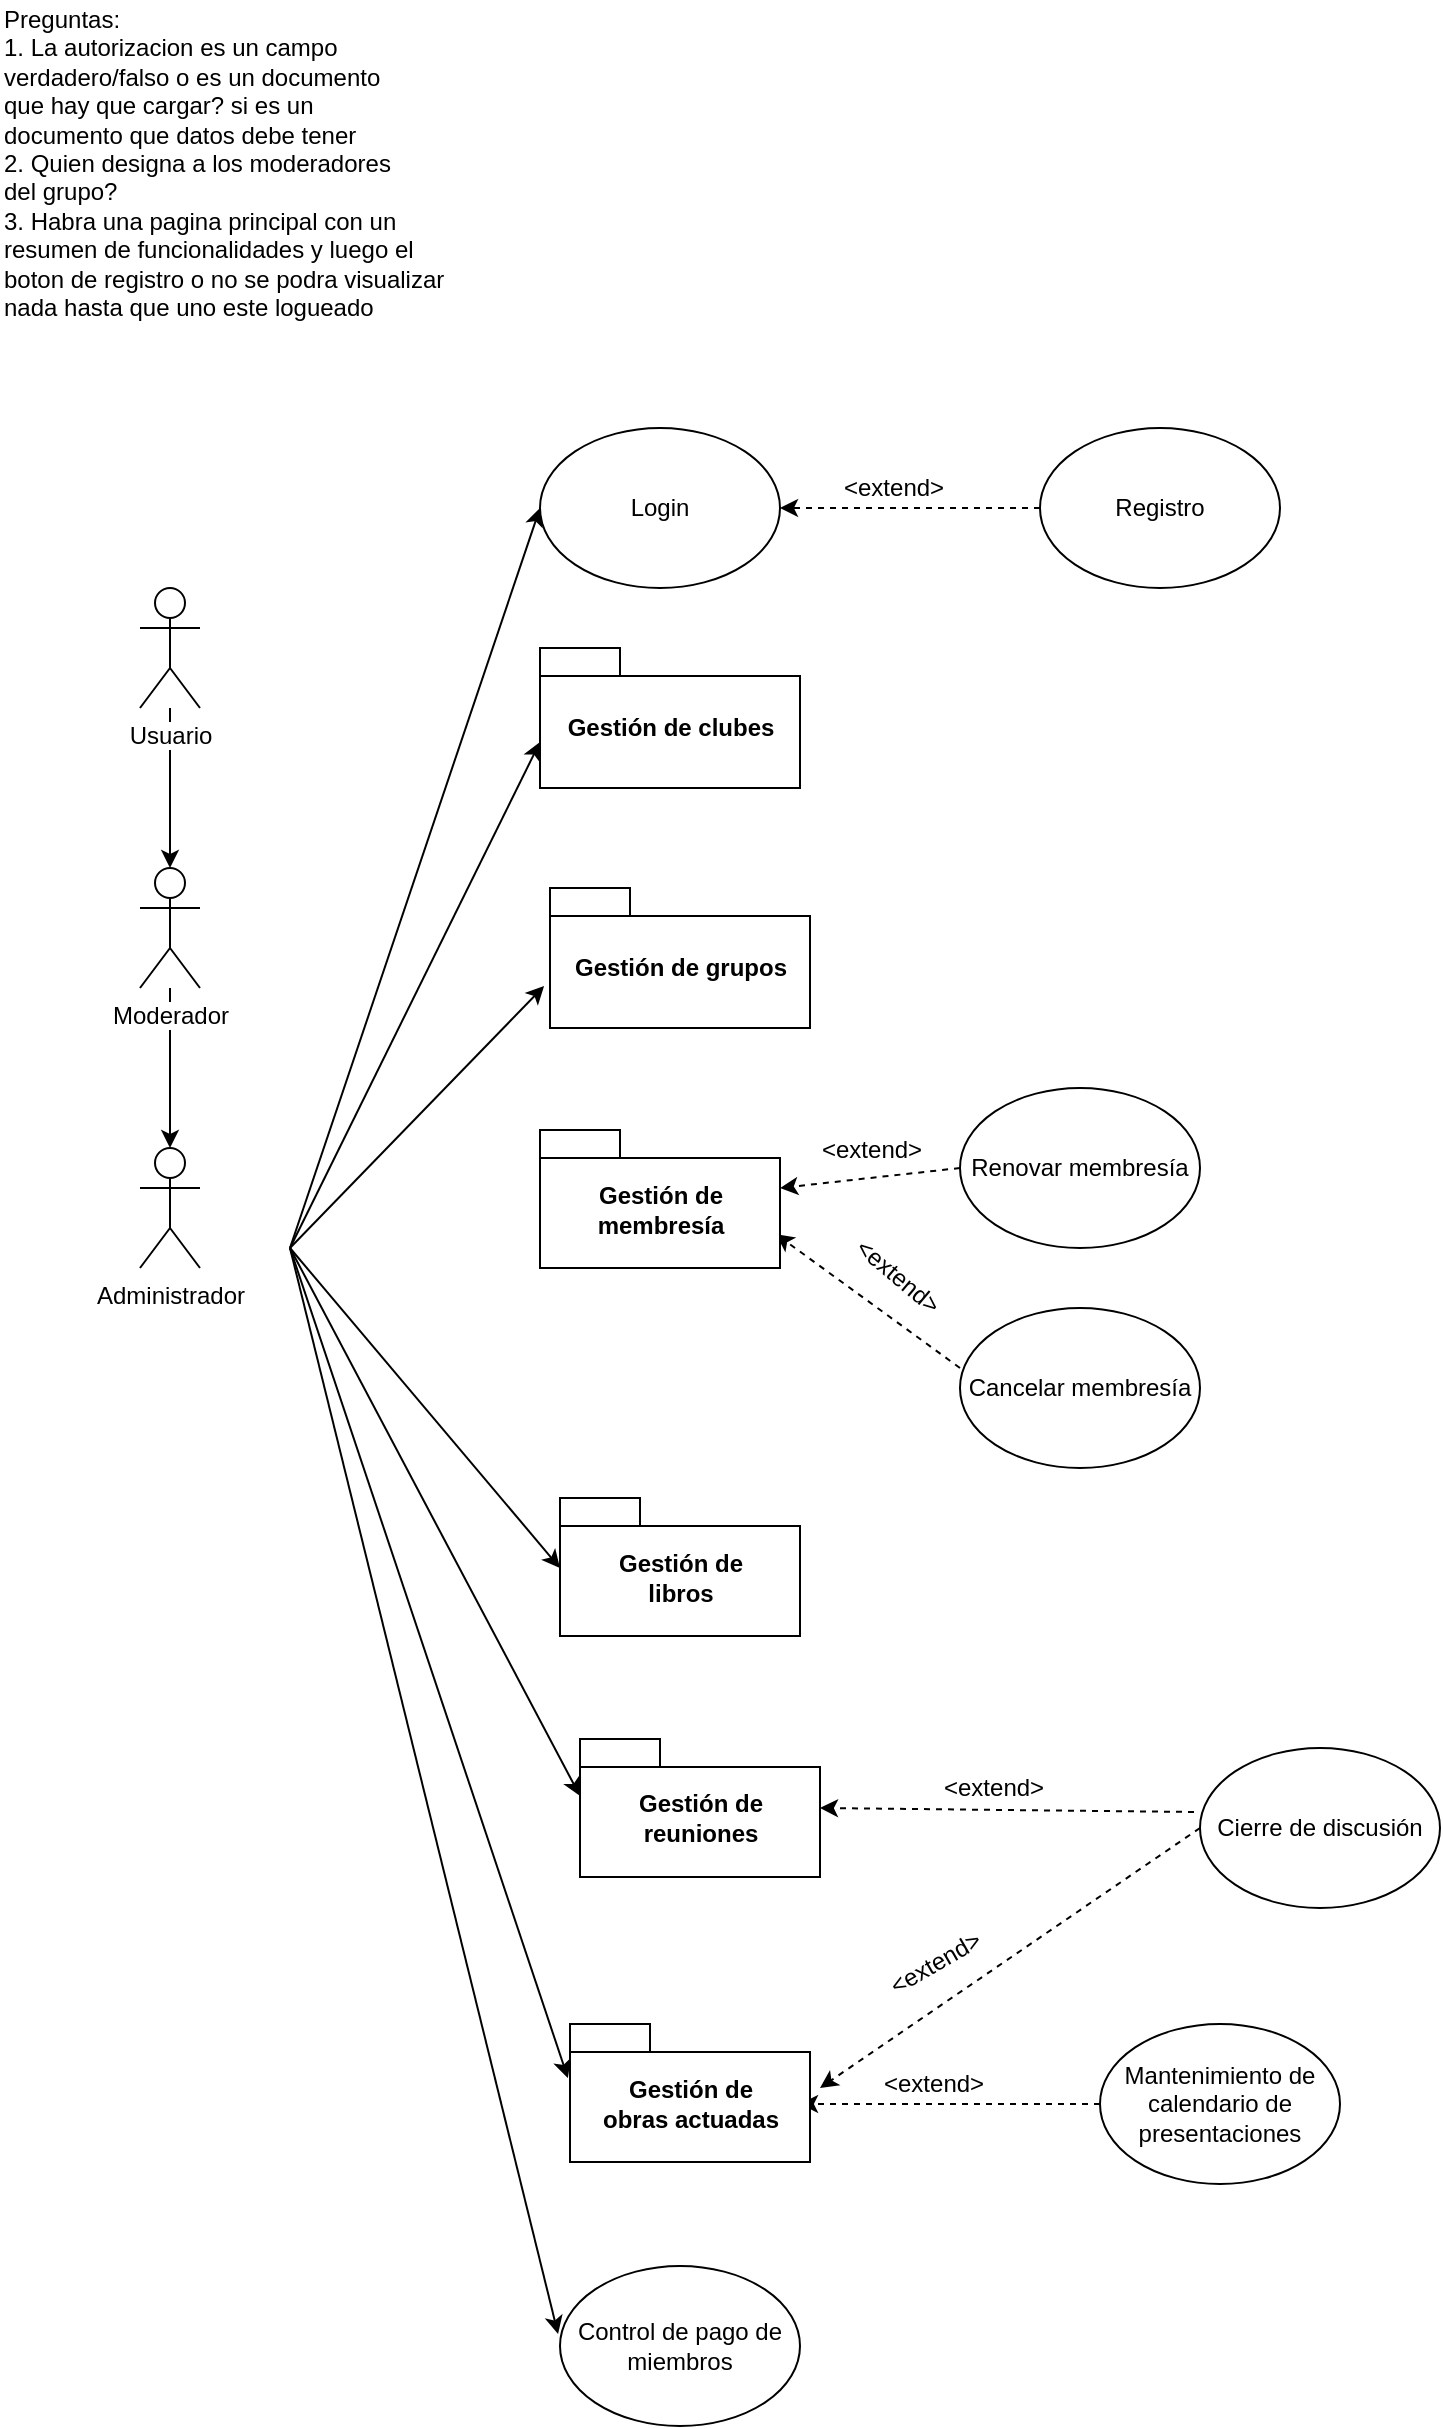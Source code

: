 <mxfile version="12.0.2" type="github" pages="1"><diagram id="7vVEWEeUO-7xJplOFc_i" name="Page-1"><mxGraphModel dx="828" dy="451" grid="1" gridSize="10" guides="1" tooltips="1" connect="1" arrows="1" fold="1" page="1" pageScale="1" pageWidth="850" pageHeight="1100" math="0" shadow="0"><root><mxCell id="0"/><mxCell id="1" parent="0"/><mxCell id="04WLmEVgEuAED4mvFsxP-9" value="" style="edgeStyle=orthogonalEdgeStyle;rounded=0;orthogonalLoop=1;jettySize=auto;html=1;" parent="1" source="04WLmEVgEuAED4mvFsxP-1" target="04WLmEVgEuAED4mvFsxP-8" edge="1"><mxGeometry relative="1" as="geometry"/></mxCell><mxCell id="04WLmEVgEuAED4mvFsxP-1" value="Usuario" style="shape=umlActor;verticalLabelPosition=bottom;labelBackgroundColor=#ffffff;verticalAlign=top;html=1;outlineConnect=0;" parent="1" vertex="1"><mxGeometry x="85" y="310" width="30" height="60" as="geometry"/></mxCell><mxCell id="04WLmEVgEuAED4mvFsxP-24" value="" style="edgeStyle=orthogonalEdgeStyle;rounded=0;orthogonalLoop=1;jettySize=auto;html=1;" parent="1" source="04WLmEVgEuAED4mvFsxP-8" target="04WLmEVgEuAED4mvFsxP-23" edge="1"><mxGeometry relative="1" as="geometry"/></mxCell><mxCell id="04WLmEVgEuAED4mvFsxP-8" value="Moderador" style="shape=umlActor;verticalLabelPosition=bottom;labelBackgroundColor=#ffffff;verticalAlign=top;html=1;outlineConnect=0;" parent="1" vertex="1"><mxGeometry x="85" y="450" width="30" height="60" as="geometry"/></mxCell><mxCell id="04WLmEVgEuAED4mvFsxP-23" value="Administrador" style="shape=umlActor;verticalLabelPosition=bottom;labelBackgroundColor=#ffffff;verticalAlign=top;html=1;outlineConnect=0;" parent="1" vertex="1"><mxGeometry x="85" y="590" width="30" height="60" as="geometry"/></mxCell><mxCell id="04WLmEVgEuAED4mvFsxP-16" value="Preguntas:&lt;br&gt;1. La autorizacion es un campo&amp;nbsp;&lt;br&gt;verdadero/falso o es un documento&lt;br&gt;que hay que cargar? si es un&lt;br&gt;documento que datos debe tener&lt;br&gt;2. Quien designa a los moderadores&lt;br&gt;del grupo?&lt;br&gt;3. Habra una pagina principal con un&lt;br&gt;resumen de funcionalidades y luego el&lt;br&gt;boton de registro o no se podra visualizar&lt;br&gt;nada hasta que&amp;nbsp;uno este logueado" style="text;html=1;resizable=0;points=[];autosize=1;align=left;verticalAlign=top;spacingTop=-4;" parent="1" vertex="1"><mxGeometry x="15" y="16" width="240" height="150" as="geometry"/></mxCell><mxCell id="04WLmEVgEuAED4mvFsxP-17" value="Renovar membresía" style="ellipse;whiteSpace=wrap;html=1;" parent="1" vertex="1"><mxGeometry x="495" y="560" width="120" height="80" as="geometry"/></mxCell><mxCell id="04WLmEVgEuAED4mvFsxP-18" value="Cancelar membresía" style="ellipse;whiteSpace=wrap;html=1;" parent="1" vertex="1"><mxGeometry x="495" y="670" width="120" height="80" as="geometry"/></mxCell><mxCell id="04WLmEVgEuAED4mvFsxP-28" value="Cierre de discusión" style="ellipse;whiteSpace=wrap;html=1;" parent="1" vertex="1"><mxGeometry x="615" y="890" width="120" height="80" as="geometry"/></mxCell><mxCell id="04WLmEVgEuAED4mvFsxP-30" value="Control de pago de miembros" style="ellipse;whiteSpace=wrap;html=1;" parent="1" vertex="1"><mxGeometry x="295" y="1149" width="120" height="80" as="geometry"/></mxCell><mxCell id="04WLmEVgEuAED4mvFsxP-31" value="Mantenimiento de calendario de presentaciones" style="ellipse;whiteSpace=wrap;html=1;" parent="1" vertex="1"><mxGeometry x="565" y="1028" width="120" height="80" as="geometry"/></mxCell><mxCell id="04WLmEVgEuAED4mvFsxP-32" value="Login" style="ellipse;whiteSpace=wrap;html=1;" parent="1" vertex="1"><mxGeometry x="285" y="230" width="120" height="80" as="geometry"/></mxCell><mxCell id="04WLmEVgEuAED4mvFsxP-33" value="Registro" style="ellipse;whiteSpace=wrap;html=1;" parent="1" vertex="1"><mxGeometry x="535" y="230" width="120" height="80" as="geometry"/></mxCell><mxCell id="04WLmEVgEuAED4mvFsxP-34" value="" style="endArrow=classic;html=1;entryX=0;entryY=0.5;entryDx=0;entryDy=0;" parent="1" edge="1"><mxGeometry width="50" height="50" relative="1" as="geometry"><mxPoint x="160" y="640" as="sourcePoint"/><mxPoint x="285" y="387" as="targetPoint"/></mxGeometry></mxCell><mxCell id="04WLmEVgEuAED4mvFsxP-35" value="" style="endArrow=classic;html=1;entryX=0.017;entryY=0.613;entryDx=0;entryDy=0;entryPerimeter=0;" parent="1" edge="1"><mxGeometry width="50" height="50" relative="1" as="geometry"><mxPoint x="160" y="640" as="sourcePoint"/><mxPoint x="287.04" y="509.04" as="targetPoint"/></mxGeometry></mxCell><mxCell id="04WLmEVgEuAED4mvFsxP-37" value="" style="endArrow=classic;html=1;entryX=0;entryY=0.5;entryDx=0;entryDy=0;" parent="1" edge="1"><mxGeometry width="50" height="50" relative="1" as="geometry"><mxPoint x="160" y="640" as="sourcePoint"/><mxPoint x="295" y="800" as="targetPoint"/></mxGeometry></mxCell><mxCell id="04WLmEVgEuAED4mvFsxP-38" value="" style="endArrow=classic;html=1;entryX=0;entryY=0.5;entryDx=0;entryDy=0;" parent="1" target="04WLmEVgEuAED4mvFsxP-32" edge="1"><mxGeometry width="50" height="50" relative="1" as="geometry"><mxPoint x="160" y="640" as="sourcePoint"/><mxPoint x="295" y="1380" as="targetPoint"/></mxGeometry></mxCell><mxCell id="04WLmEVgEuAED4mvFsxP-39" value="" style="endArrow=classic;html=1;entryX=-0.008;entryY=0.425;entryDx=0;entryDy=0;entryPerimeter=0;" parent="1" target="04WLmEVgEuAED4mvFsxP-30" edge="1"><mxGeometry width="50" height="50" relative="1" as="geometry"><mxPoint x="160" y="640" as="sourcePoint"/><mxPoint x="310" y="1350" as="targetPoint"/></mxGeometry></mxCell><mxCell id="04WLmEVgEuAED4mvFsxP-40" value="" style="endArrow=classic;html=1;entryX=0;entryY=0.425;entryDx=0;entryDy=0;entryPerimeter=0;" parent="1" edge="1"><mxGeometry width="50" height="50" relative="1" as="geometry"><mxPoint x="160" y="640" as="sourcePoint"/><mxPoint x="305" y="914" as="targetPoint"/></mxGeometry></mxCell><mxCell id="04WLmEVgEuAED4mvFsxP-41" value="" style="endArrow=classic;html=1;entryX=0.033;entryY=0.338;entryDx=0;entryDy=0;entryPerimeter=0;" parent="1" edge="1"><mxGeometry width="50" height="50" relative="1" as="geometry"><mxPoint x="160" y="640" as="sourcePoint"/><mxPoint x="298.96" y="1055.04" as="targetPoint"/></mxGeometry></mxCell><mxCell id="04WLmEVgEuAED4mvFsxP-42" value="" style="endArrow=classic;html=1;exitX=0;exitY=0.5;exitDx=0;exitDy=0;entryX=1;entryY=0.375;entryDx=0;entryDy=0;entryPerimeter=0;dashed=1;" parent="1" source="04WLmEVgEuAED4mvFsxP-17" edge="1"><mxGeometry width="50" height="50" relative="1" as="geometry"><mxPoint x="415" y="640" as="sourcePoint"/><mxPoint x="405" y="610" as="targetPoint"/></mxGeometry></mxCell><mxCell id="04WLmEVgEuAED4mvFsxP-43" value="" style="endArrow=classic;html=1;exitX=0;exitY=0.375;exitDx=0;exitDy=0;dashed=1;exitPerimeter=0;entryX=0.983;entryY=0.663;entryDx=0;entryDy=0;entryPerimeter=0;" parent="1" source="04WLmEVgEuAED4mvFsxP-18" edge="1"><mxGeometry width="50" height="50" relative="1" as="geometry"><mxPoint x="505" y="610" as="sourcePoint"/><mxPoint x="402.96" y="633.04" as="targetPoint"/></mxGeometry></mxCell><mxCell id="04WLmEVgEuAED4mvFsxP-45" value="" style="endArrow=classic;html=1;exitX=-0.025;exitY=0.4;exitDx=0;exitDy=0;dashed=1;entryX=1;entryY=0.5;entryDx=0;entryDy=0;exitPerimeter=0;" parent="1" source="04WLmEVgEuAED4mvFsxP-28" edge="1"><mxGeometry width="50" height="50" relative="1" as="geometry"><mxPoint x="545" y="860" as="sourcePoint"/><mxPoint x="425" y="920" as="targetPoint"/></mxGeometry></mxCell><mxCell id="04WLmEVgEuAED4mvFsxP-46" value="" style="endArrow=classic;html=1;exitX=0;exitY=0.5;exitDx=0;exitDy=0;dashed=1;entryX=1;entryY=0.5;entryDx=0;entryDy=0;" parent="1" source="04WLmEVgEuAED4mvFsxP-31" edge="1"><mxGeometry width="50" height="50" relative="1" as="geometry"><mxPoint x="552" y="1272" as="sourcePoint"/><mxPoint x="415" y="1068" as="targetPoint"/></mxGeometry></mxCell><mxCell id="04WLmEVgEuAED4mvFsxP-48" value="" style="endArrow=classic;html=1;exitX=0;exitY=0.5;exitDx=0;exitDy=0;dashed=1;entryX=1;entryY=0.5;entryDx=0;entryDy=0;" parent="1" source="04WLmEVgEuAED4mvFsxP-33" target="04WLmEVgEuAED4mvFsxP-32" edge="1"><mxGeometry width="50" height="50" relative="1" as="geometry"><mxPoint x="515" y="394" as="sourcePoint"/><mxPoint x="385" y="362" as="targetPoint"/></mxGeometry></mxCell><mxCell id="04WLmEVgEuAED4mvFsxP-49" value="&amp;lt;extend&amp;gt;" style="text;html=1;resizable=0;points=[];autosize=1;align=left;verticalAlign=top;spacingTop=-4;" parent="1" vertex="1"><mxGeometry x="424" y="581" width="70" height="20" as="geometry"/></mxCell><mxCell id="04WLmEVgEuAED4mvFsxP-50" value="&amp;lt;extend&amp;gt;" style="text;html=1;resizable=0;points=[];autosize=1;align=left;verticalAlign=top;spacingTop=-4;rotation=40;" parent="1" vertex="1"><mxGeometry x="435" y="650" width="70" height="20" as="geometry"/></mxCell><mxCell id="04WLmEVgEuAED4mvFsxP-52" value="&amp;lt;extend&amp;gt;" style="text;html=1;resizable=0;points=[];autosize=1;align=left;verticalAlign=top;spacingTop=-4;" parent="1" vertex="1"><mxGeometry x="485" y="900" width="70" height="20" as="geometry"/></mxCell><mxCell id="04WLmEVgEuAED4mvFsxP-53" value="&amp;lt;extend&amp;gt;" style="text;html=1;resizable=0;points=[];autosize=1;align=left;verticalAlign=top;spacingTop=-4;" parent="1" vertex="1"><mxGeometry x="455" y="1048" width="70" height="20" as="geometry"/></mxCell><mxCell id="04WLmEVgEuAED4mvFsxP-54" value="&amp;lt;extend&amp;gt;" style="text;html=1;resizable=0;points=[];autosize=1;align=left;verticalAlign=top;spacingTop=-4;" parent="1" vertex="1"><mxGeometry x="435" y="250" width="70" height="20" as="geometry"/></mxCell><mxCell id="0Y-bjGdbtd6ZEWpv4-Ap-3" value="Gestión de clubes" style="shape=folder;fontStyle=1;spacingTop=10;tabWidth=40;tabHeight=14;tabPosition=left;html=1;" parent="1" vertex="1"><mxGeometry x="285" y="340" width="130" height="70" as="geometry"/></mxCell><mxCell id="0Y-bjGdbtd6ZEWpv4-Ap-4" value="Gestión de grupos" style="shape=folder;fontStyle=1;spacingTop=10;tabWidth=40;tabHeight=14;tabPosition=left;html=1;" parent="1" vertex="1"><mxGeometry x="290" y="460" width="130" height="70" as="geometry"/></mxCell><mxCell id="0Y-bjGdbtd6ZEWpv4-Ap-5" value="Gestión de &lt;br&gt;membresía" style="shape=folder;fontStyle=1;spacingTop=10;tabWidth=40;tabHeight=14;tabPosition=left;html=1;" parent="1" vertex="1"><mxGeometry x="285" y="581" width="120" height="69" as="geometry"/></mxCell><mxCell id="0Y-bjGdbtd6ZEWpv4-Ap-7" value="Gestión de &lt;br&gt;libros" style="shape=folder;fontStyle=1;spacingTop=10;tabWidth=40;tabHeight=14;tabPosition=left;html=1;" parent="1" vertex="1"><mxGeometry x="295" y="765" width="120" height="69" as="geometry"/></mxCell><mxCell id="0Y-bjGdbtd6ZEWpv4-Ap-8" value="Gestión de &lt;br&gt;reuniones" style="shape=folder;fontStyle=1;spacingTop=10;tabWidth=40;tabHeight=14;tabPosition=left;html=1;" parent="1" vertex="1"><mxGeometry x="305" y="885.5" width="120" height="69" as="geometry"/></mxCell><mxCell id="0Y-bjGdbtd6ZEWpv4-Ap-9" value="Gestión de &lt;br&gt;obras actuadas" style="shape=folder;fontStyle=1;spacingTop=10;tabWidth=40;tabHeight=14;tabPosition=left;html=1;" parent="1" vertex="1"><mxGeometry x="300" y="1028" width="120" height="69" as="geometry"/></mxCell><mxCell id="0Y-bjGdbtd6ZEWpv4-Ap-10" value="" style="endArrow=classic;html=1;exitX=0;exitY=0.5;exitDx=0;exitDy=0;dashed=1;" parent="1" source="04WLmEVgEuAED4mvFsxP-28" edge="1"><mxGeometry width="50" height="50" relative="1" as="geometry"><mxPoint x="575" y="1078" as="sourcePoint"/><mxPoint x="425" y="1060" as="targetPoint"/></mxGeometry></mxCell><mxCell id="0Y-bjGdbtd6ZEWpv4-Ap-11" value="&amp;lt;extend&amp;gt;" style="text;html=1;resizable=0;points=[];autosize=1;align=left;verticalAlign=top;spacingTop=-4;rotation=-30;" parent="1" vertex="1"><mxGeometry x="455" y="984" width="70" height="20" as="geometry"/></mxCell></root></mxGraphModel></diagram></mxfile>